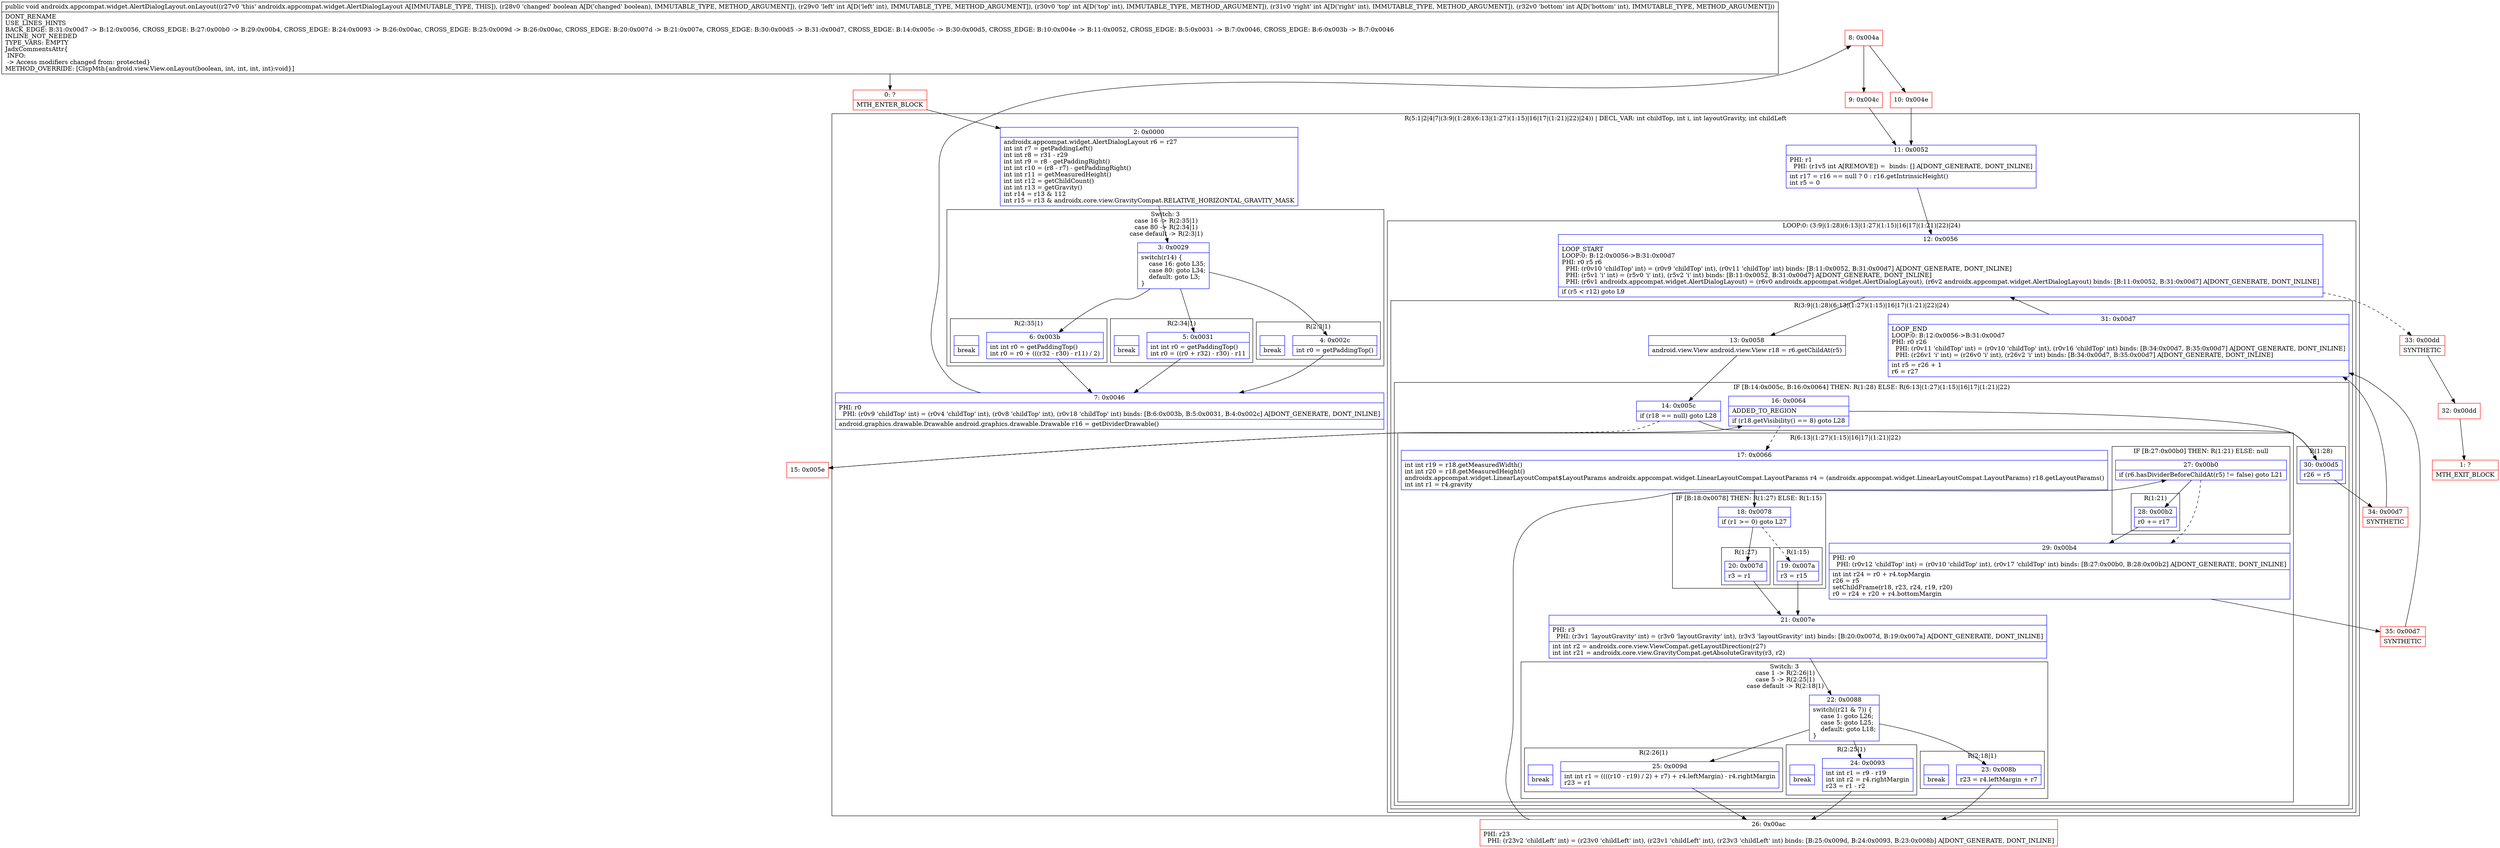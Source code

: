digraph "CFG forandroidx.appcompat.widget.AlertDialogLayout.onLayout(ZIIII)V" {
subgraph cluster_Region_499007990 {
label = "R(5:1|2|4|7|(3:9|(1:28)(6:13|(1:27)(1:15)|16|17|(1:21)|22)|24)) | DECL_VAR: int childTop, int i, int layoutGravity, int childLeft\l";
node [shape=record,color=blue];
Node_2 [shape=record,label="{2\:\ 0x0000|androidx.appcompat.widget.AlertDialogLayout r6 = r27\lint int r7 = getPaddingLeft()\lint int r8 = r31 \- r29\lint int r9 = r8 \- getPaddingRight()\lint int r10 = (r8 \- r7) \- getPaddingRight()\lint int r11 = getMeasuredHeight()\lint int r12 = getChildCount()\lint int r13 = getGravity()\lint r14 = r13 & 112\lint r15 = r13 & androidx.core.view.GravityCompat.RELATIVE_HORIZONTAL_GRAVITY_MASK\l}"];
subgraph cluster_SwitchRegion_1188505510 {
label = "Switch: 3
 case 16 -> R(2:35|1)
 case 80 -> R(2:34|1)
 case default -> R(2:3|1)";
node [shape=record,color=blue];
Node_3 [shape=record,label="{3\:\ 0x0029|switch(r14) \{\l    case 16: goto L35;\l    case 80: goto L34;\l    default: goto L3;\l\}\l}"];
subgraph cluster_Region_222915678 {
label = "R(2:35|1)";
node [shape=record,color=blue];
Node_6 [shape=record,label="{6\:\ 0x003b|int int r0 = getPaddingTop()\lint r0 = r0 + (((r32 \- r30) \- r11) \/ 2)\l}"];
Node_InsnContainer_783137021 [shape=record,label="{|break\l}"];
}
subgraph cluster_Region_921256271 {
label = "R(2:34|1)";
node [shape=record,color=blue];
Node_5 [shape=record,label="{5\:\ 0x0031|int int r0 = getPaddingTop()\lint r0 = ((r0 + r32) \- r30) \- r11\l}"];
Node_InsnContainer_1180426149 [shape=record,label="{|break\l}"];
}
subgraph cluster_Region_1871911171 {
label = "R(2:3|1)";
node [shape=record,color=blue];
Node_4 [shape=record,label="{4\:\ 0x002c|int r0 = getPaddingTop()\l}"];
Node_InsnContainer_1899022820 [shape=record,label="{|break\l}"];
}
}
Node_7 [shape=record,label="{7\:\ 0x0046|PHI: r0 \l  PHI: (r0v9 'childTop' int) = (r0v4 'childTop' int), (r0v8 'childTop' int), (r0v18 'childTop' int) binds: [B:6:0x003b, B:5:0x0031, B:4:0x002c] A[DONT_GENERATE, DONT_INLINE]\l|android.graphics.drawable.Drawable android.graphics.drawable.Drawable r16 = getDividerDrawable()\l}"];
Node_11 [shape=record,label="{11\:\ 0x0052|PHI: r1 \l  PHI: (r1v5 int A[REMOVE]) =  binds: [] A[DONT_GENERATE, DONT_INLINE]\l|int r17 = r16 == null ? 0 : r16.getIntrinsicHeight()\lint r5 = 0\l}"];
subgraph cluster_LoopRegion_271551501 {
label = "LOOP:0: (3:9|(1:28)(6:13|(1:27)(1:15)|16|17|(1:21)|22)|24)";
node [shape=record,color=blue];
Node_12 [shape=record,label="{12\:\ 0x0056|LOOP_START\lLOOP:0: B:12:0x0056\-\>B:31:0x00d7\lPHI: r0 r5 r6 \l  PHI: (r0v10 'childTop' int) = (r0v9 'childTop' int), (r0v11 'childTop' int) binds: [B:11:0x0052, B:31:0x00d7] A[DONT_GENERATE, DONT_INLINE]\l  PHI: (r5v1 'i' int) = (r5v0 'i' int), (r5v2 'i' int) binds: [B:11:0x0052, B:31:0x00d7] A[DONT_GENERATE, DONT_INLINE]\l  PHI: (r6v1 androidx.appcompat.widget.AlertDialogLayout) = (r6v0 androidx.appcompat.widget.AlertDialogLayout), (r6v2 androidx.appcompat.widget.AlertDialogLayout) binds: [B:11:0x0052, B:31:0x00d7] A[DONT_GENERATE, DONT_INLINE]\l|if (r5 \< r12) goto L9\l}"];
subgraph cluster_Region_354872799 {
label = "R(3:9|(1:28)(6:13|(1:27)(1:15)|16|17|(1:21)|22)|24)";
node [shape=record,color=blue];
Node_13 [shape=record,label="{13\:\ 0x0058|android.view.View android.view.View r18 = r6.getChildAt(r5)\l}"];
subgraph cluster_IfRegion_1843207477 {
label = "IF [B:14:0x005c, B:16:0x0064] THEN: R(1:28) ELSE: R(6:13|(1:27)(1:15)|16|17|(1:21)|22)";
node [shape=record,color=blue];
Node_14 [shape=record,label="{14\:\ 0x005c|if (r18 == null) goto L28\l}"];
Node_16 [shape=record,label="{16\:\ 0x0064|ADDED_TO_REGION\l|if (r18.getVisibility() == 8) goto L28\l}"];
subgraph cluster_Region_993559351 {
label = "R(1:28)";
node [shape=record,color=blue];
Node_30 [shape=record,label="{30\:\ 0x00d5|r26 = r5\l}"];
}
subgraph cluster_Region_2082816735 {
label = "R(6:13|(1:27)(1:15)|16|17|(1:21)|22)";
node [shape=record,color=blue];
Node_17 [shape=record,label="{17\:\ 0x0066|int int r19 = r18.getMeasuredWidth()\lint int r20 = r18.getMeasuredHeight()\landroidx.appcompat.widget.LinearLayoutCompat$LayoutParams androidx.appcompat.widget.LinearLayoutCompat.LayoutParams r4 = (androidx.appcompat.widget.LinearLayoutCompat.LayoutParams) r18.getLayoutParams()\lint int r1 = r4.gravity\l}"];
subgraph cluster_IfRegion_1254737242 {
label = "IF [B:18:0x0078] THEN: R(1:27) ELSE: R(1:15)";
node [shape=record,color=blue];
Node_18 [shape=record,label="{18\:\ 0x0078|if (r1 \>= 0) goto L27\l}"];
subgraph cluster_Region_1038452225 {
label = "R(1:27)";
node [shape=record,color=blue];
Node_20 [shape=record,label="{20\:\ 0x007d|r3 = r1\l}"];
}
subgraph cluster_Region_12224702 {
label = "R(1:15)";
node [shape=record,color=blue];
Node_19 [shape=record,label="{19\:\ 0x007a|r3 = r15\l}"];
}
}
Node_21 [shape=record,label="{21\:\ 0x007e|PHI: r3 \l  PHI: (r3v1 'layoutGravity' int) = (r3v0 'layoutGravity' int), (r3v3 'layoutGravity' int) binds: [B:20:0x007d, B:19:0x007a] A[DONT_GENERATE, DONT_INLINE]\l|int int r2 = androidx.core.view.ViewCompat.getLayoutDirection(r27)\lint int r21 = androidx.core.view.GravityCompat.getAbsoluteGravity(r3, r2)\l}"];
subgraph cluster_SwitchRegion_1119587249 {
label = "Switch: 3
 case 1 -> R(2:26|1)
 case 5 -> R(2:25|1)
 case default -> R(2:18|1)";
node [shape=record,color=blue];
Node_22 [shape=record,label="{22\:\ 0x0088|switch((r21 & 7)) \{\l    case 1: goto L26;\l    case 5: goto L25;\l    default: goto L18;\l\}\l}"];
subgraph cluster_Region_635686671 {
label = "R(2:26|1)";
node [shape=record,color=blue];
Node_25 [shape=record,label="{25\:\ 0x009d|int int r1 = ((((r10 \- r19) \/ 2) + r7) + r4.leftMargin) \- r4.rightMargin\lr23 = r1\l}"];
Node_InsnContainer_1024036093 [shape=record,label="{|break\l}"];
}
subgraph cluster_Region_1750585129 {
label = "R(2:25|1)";
node [shape=record,color=blue];
Node_24 [shape=record,label="{24\:\ 0x0093|int int r1 = r9 \- r19\lint int r2 = r4.rightMargin\lr23 = r1 \- r2\l}"];
Node_InsnContainer_2124456433 [shape=record,label="{|break\l}"];
}
subgraph cluster_Region_1253936052 {
label = "R(2:18|1)";
node [shape=record,color=blue];
Node_23 [shape=record,label="{23\:\ 0x008b|r23 = r4.leftMargin + r7\l}"];
Node_InsnContainer_1713307511 [shape=record,label="{|break\l}"];
}
}
subgraph cluster_IfRegion_1373017512 {
label = "IF [B:27:0x00b0] THEN: R(1:21) ELSE: null";
node [shape=record,color=blue];
Node_27 [shape=record,label="{27\:\ 0x00b0|if (r6.hasDividerBeforeChildAt(r5) != false) goto L21\l}"];
subgraph cluster_Region_268891826 {
label = "R(1:21)";
node [shape=record,color=blue];
Node_28 [shape=record,label="{28\:\ 0x00b2|r0 += r17\l}"];
}
}
Node_29 [shape=record,label="{29\:\ 0x00b4|PHI: r0 \l  PHI: (r0v12 'childTop' int) = (r0v10 'childTop' int), (r0v17 'childTop' int) binds: [B:27:0x00b0, B:28:0x00b2] A[DONT_GENERATE, DONT_INLINE]\l|int int r24 = r0 + r4.topMargin\lr26 = r5\lsetChildFrame(r18, r23, r24, r19, r20)\lr0 = r24 + r20 + r4.bottomMargin\l}"];
}
}
Node_31 [shape=record,label="{31\:\ 0x00d7|LOOP_END\lLOOP:0: B:12:0x0056\-\>B:31:0x00d7\lPHI: r0 r26 \l  PHI: (r0v11 'childTop' int) = (r0v10 'childTop' int), (r0v16 'childTop' int) binds: [B:34:0x00d7, B:35:0x00d7] A[DONT_GENERATE, DONT_INLINE]\l  PHI: (r26v1 'i' int) = (r26v0 'i' int), (r26v2 'i' int) binds: [B:34:0x00d7, B:35:0x00d7] A[DONT_GENERATE, DONT_INLINE]\l|int r5 = r26 + 1\lr6 = r27\l}"];
}
}
}
Node_0 [shape=record,color=red,label="{0\:\ ?|MTH_ENTER_BLOCK\l}"];
Node_8 [shape=record,color=red,label="{8\:\ 0x004a}"];
Node_9 [shape=record,color=red,label="{9\:\ 0x004c}"];
Node_15 [shape=record,color=red,label="{15\:\ 0x005e}"];
Node_26 [shape=record,color=red,label="{26\:\ 0x00ac|PHI: r23 \l  PHI: (r23v2 'childLeft' int) = (r23v0 'childLeft' int), (r23v1 'childLeft' int), (r23v3 'childLeft' int) binds: [B:25:0x009d, B:24:0x0093, B:23:0x008b] A[DONT_GENERATE, DONT_INLINE]\l}"];
Node_35 [shape=record,color=red,label="{35\:\ 0x00d7|SYNTHETIC\l}"];
Node_34 [shape=record,color=red,label="{34\:\ 0x00d7|SYNTHETIC\l}"];
Node_33 [shape=record,color=red,label="{33\:\ 0x00dd|SYNTHETIC\l}"];
Node_32 [shape=record,color=red,label="{32\:\ 0x00dd}"];
Node_1 [shape=record,color=red,label="{1\:\ ?|MTH_EXIT_BLOCK\l}"];
Node_10 [shape=record,color=red,label="{10\:\ 0x004e}"];
MethodNode[shape=record,label="{public void androidx.appcompat.widget.AlertDialogLayout.onLayout((r27v0 'this' androidx.appcompat.widget.AlertDialogLayout A[IMMUTABLE_TYPE, THIS]), (r28v0 'changed' boolean A[D('changed' boolean), IMMUTABLE_TYPE, METHOD_ARGUMENT]), (r29v0 'left' int A[D('left' int), IMMUTABLE_TYPE, METHOD_ARGUMENT]), (r30v0 'top' int A[D('top' int), IMMUTABLE_TYPE, METHOD_ARGUMENT]), (r31v0 'right' int A[D('right' int), IMMUTABLE_TYPE, METHOD_ARGUMENT]), (r32v0 'bottom' int A[D('bottom' int), IMMUTABLE_TYPE, METHOD_ARGUMENT]))  | DONT_RENAME\lUSE_LINES_HINTS\lBACK_EDGE: B:31:0x00d7 \-\> B:12:0x0056, CROSS_EDGE: B:27:0x00b0 \-\> B:29:0x00b4, CROSS_EDGE: B:24:0x0093 \-\> B:26:0x00ac, CROSS_EDGE: B:25:0x009d \-\> B:26:0x00ac, CROSS_EDGE: B:20:0x007d \-\> B:21:0x007e, CROSS_EDGE: B:30:0x00d5 \-\> B:31:0x00d7, CROSS_EDGE: B:14:0x005c \-\> B:30:0x00d5, CROSS_EDGE: B:10:0x004e \-\> B:11:0x0052, CROSS_EDGE: B:5:0x0031 \-\> B:7:0x0046, CROSS_EDGE: B:6:0x003b \-\> B:7:0x0046\lINLINE_NOT_NEEDED\lTYPE_VARS: EMPTY\lJadxCommentsAttr\{\l INFO: \l \-\> Access modifiers changed from: protected\}\lMETHOD_OVERRIDE: [ClspMth\{android.view.View.onLayout(boolean, int, int, int, int):void\}]\l}"];
MethodNode -> Node_0;Node_2 -> Node_3;
Node_3 -> Node_4;
Node_3 -> Node_5;
Node_3 -> Node_6;
Node_6 -> Node_7;
Node_5 -> Node_7;
Node_4 -> Node_7;
Node_7 -> Node_8;
Node_11 -> Node_12;
Node_12 -> Node_13;
Node_12 -> Node_33[style=dashed];
Node_13 -> Node_14;
Node_14 -> Node_15[style=dashed];
Node_14 -> Node_30;
Node_16 -> Node_17[style=dashed];
Node_16 -> Node_30;
Node_30 -> Node_34;
Node_17 -> Node_18;
Node_18 -> Node_19[style=dashed];
Node_18 -> Node_20;
Node_20 -> Node_21;
Node_19 -> Node_21;
Node_21 -> Node_22;
Node_22 -> Node_23;
Node_22 -> Node_24;
Node_22 -> Node_25;
Node_25 -> Node_26;
Node_24 -> Node_26;
Node_23 -> Node_26;
Node_27 -> Node_28;
Node_27 -> Node_29[style=dashed];
Node_28 -> Node_29;
Node_29 -> Node_35;
Node_31 -> Node_12;
Node_0 -> Node_2;
Node_8 -> Node_9;
Node_8 -> Node_10;
Node_9 -> Node_11;
Node_15 -> Node_16;
Node_26 -> Node_27;
Node_35 -> Node_31;
Node_34 -> Node_31;
Node_33 -> Node_32;
Node_32 -> Node_1;
Node_10 -> Node_11;
}

